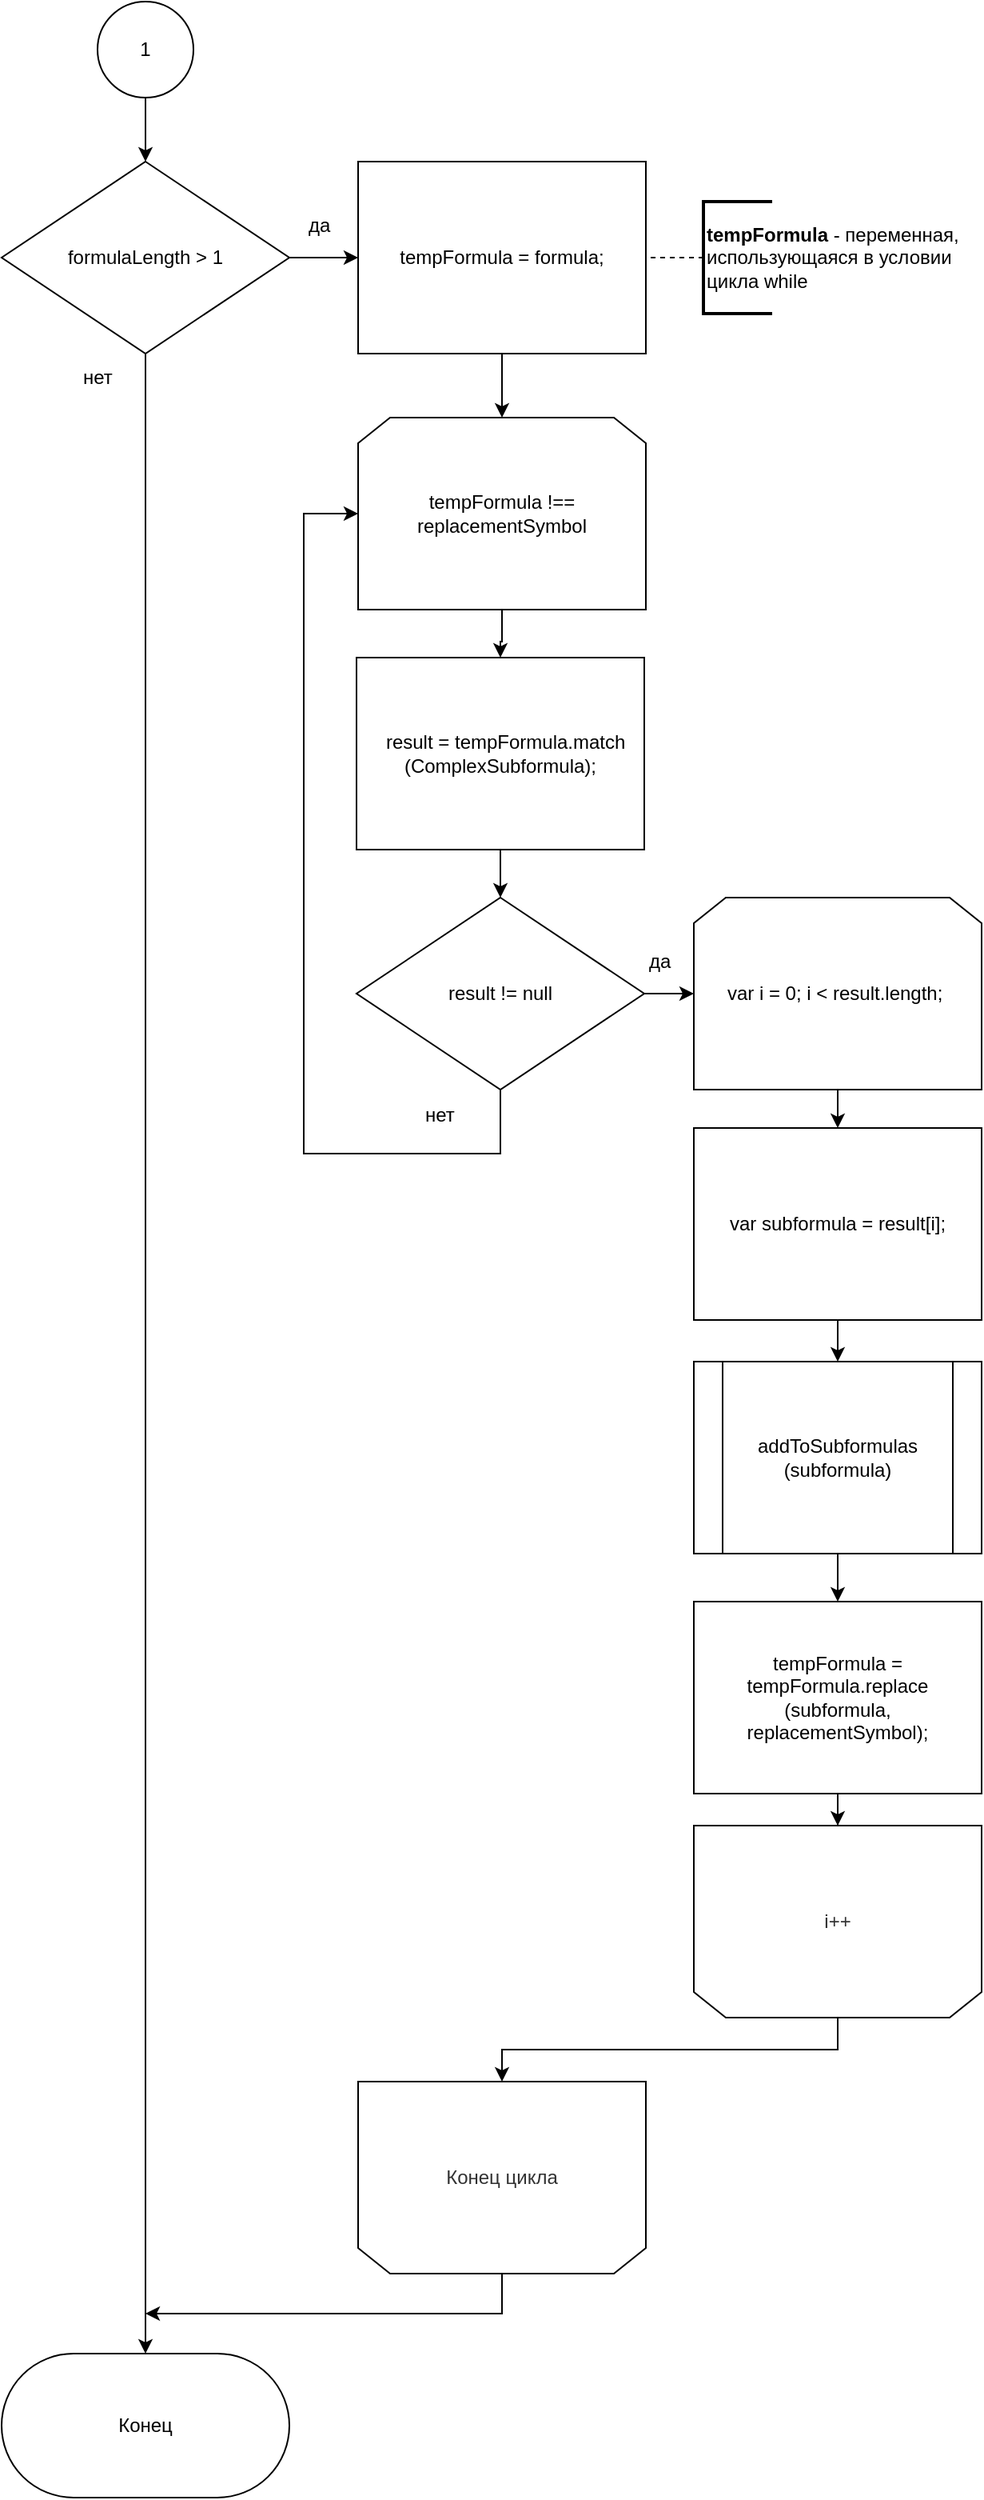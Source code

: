 <mxfile version="13.0.8" type="device"><diagram id="lY1E6hJqMKoJyT8YMkpp" name="Page-1"><mxGraphModel dx="1422" dy="762" grid="1" gridSize="10" guides="1" tooltips="1" connect="1" arrows="1" fold="1" page="1" pageScale="1" pageWidth="827" pageHeight="1169" math="0" shadow="0"><root><mxCell id="0"/><mxCell id="1" parent="0"/><mxCell id="kxo0n5YMQBHqNGOGvdxt-1" style="edgeStyle=orthogonalEdgeStyle;rounded=0;orthogonalLoop=1;jettySize=auto;html=1;" edge="1" parent="1" source="kxo0n5YMQBHqNGOGvdxt-3" target="kxo0n5YMQBHqNGOGvdxt-27"><mxGeometry relative="1" as="geometry"><Array as="points"><mxPoint x="180" y="1210"/><mxPoint x="180" y="1210"/></Array></mxGeometry></mxCell><mxCell id="kxo0n5YMQBHqNGOGvdxt-2" style="edgeStyle=orthogonalEdgeStyle;rounded=0;orthogonalLoop=1;jettySize=auto;html=1;entryX=0;entryY=0.5;entryDx=0;entryDy=0;" edge="1" parent="1" source="kxo0n5YMQBHqNGOGvdxt-3" target="kxo0n5YMQBHqNGOGvdxt-5"><mxGeometry relative="1" as="geometry"/></mxCell><mxCell id="kxo0n5YMQBHqNGOGvdxt-3" value="formulaLength &amp;gt; 1" style="strokeWidth=1;html=1;shape=mxgraph.flowchart.decision;whiteSpace=wrap;" vertex="1" parent="1"><mxGeometry x="90" y="600" width="180" height="120" as="geometry"/></mxCell><mxCell id="kxo0n5YMQBHqNGOGvdxt-4" style="edgeStyle=orthogonalEdgeStyle;rounded=0;orthogonalLoop=1;jettySize=auto;html=1;entryX=0.5;entryY=0;entryDx=0;entryDy=0;" edge="1" parent="1" source="kxo0n5YMQBHqNGOGvdxt-5" target="kxo0n5YMQBHqNGOGvdxt-10"><mxGeometry relative="1" as="geometry"/></mxCell><mxCell id="kxo0n5YMQBHqNGOGvdxt-5" value="&amp;nbsp;tempFormula = formula;&amp;nbsp;" style="rounded=0;whiteSpace=wrap;html=1;" vertex="1" parent="1"><mxGeometry x="313" y="600" width="180" height="120" as="geometry"/></mxCell><mxCell id="kxo0n5YMQBHqNGOGvdxt-6" value="" style="edgeStyle=orthogonalEdgeStyle;rounded=0;orthogonalLoop=1;jettySize=auto;html=1;endArrow=none;endFill=0;dashed=1;entryX=1;entryY=0.5;entryDx=0;entryDy=0;exitX=0;exitY=0.5;exitDx=0;exitDy=0;exitPerimeter=0;" edge="1" parent="1" source="kxo0n5YMQBHqNGOGvdxt-7" target="kxo0n5YMQBHqNGOGvdxt-5"><mxGeometry relative="1" as="geometry"><mxPoint x="479" y="660" as="sourcePoint"/><mxPoint x="489" y="660" as="targetPoint"/></mxGeometry></mxCell><mxCell id="kxo0n5YMQBHqNGOGvdxt-7" value="&lt;b&gt;tempFormula&amp;nbsp;&lt;/b&gt;- переменная,&lt;br&gt;использующаяся в условии&lt;br&gt;цикла while&lt;br&gt;" style="strokeWidth=2;html=1;shape=mxgraph.flowchart.annotation_1;align=left;pointerEvents=1" vertex="1" parent="1"><mxGeometry x="529" y="625" width="43" height="70" as="geometry"/></mxCell><mxCell id="kxo0n5YMQBHqNGOGvdxt-8" value="да" style="text;html=1;resizable=0;points=[];autosize=1;align=left;verticalAlign=top;spacingTop=-4;" vertex="1" parent="1"><mxGeometry x="280" y="630" width="30" height="20" as="geometry"/></mxCell><mxCell id="kxo0n5YMQBHqNGOGvdxt-9" value="" style="edgeStyle=orthogonalEdgeStyle;rounded=0;orthogonalLoop=1;jettySize=auto;html=1;endArrow=classic;endFill=1;" edge="1" parent="1" source="kxo0n5YMQBHqNGOGvdxt-10" target="kxo0n5YMQBHqNGOGvdxt-12"><mxGeometry relative="1" as="geometry"/></mxCell><mxCell id="kxo0n5YMQBHqNGOGvdxt-10" value="tempFormula !== replacementSymbol&lt;br&gt;" style="shape=loopLimit;whiteSpace=wrap;html=1;" vertex="1" parent="1"><mxGeometry x="313" y="760" width="180" height="120" as="geometry"/></mxCell><mxCell id="kxo0n5YMQBHqNGOGvdxt-11" value="" style="edgeStyle=orthogonalEdgeStyle;rounded=0;orthogonalLoop=1;jettySize=auto;html=1;endArrow=classic;endFill=1;" edge="1" parent="1" source="kxo0n5YMQBHqNGOGvdxt-12" target="kxo0n5YMQBHqNGOGvdxt-15"><mxGeometry relative="1" as="geometry"/></mxCell><mxCell id="kxo0n5YMQBHqNGOGvdxt-12" value="&amp;nbsp; result = tempFormula.match&lt;br&gt;(ComplexSubformula);" style="rounded=0;whiteSpace=wrap;html=1;" vertex="1" parent="1"><mxGeometry x="312" y="910" width="180" height="120" as="geometry"/></mxCell><mxCell id="kxo0n5YMQBHqNGOGvdxt-13" value="" style="edgeStyle=orthogonalEdgeStyle;rounded=0;orthogonalLoop=1;jettySize=auto;html=1;endArrow=classic;endFill=1;" edge="1" parent="1" source="kxo0n5YMQBHqNGOGvdxt-15" target="kxo0n5YMQBHqNGOGvdxt-17"><mxGeometry relative="1" as="geometry"/></mxCell><mxCell id="kxo0n5YMQBHqNGOGvdxt-14" style="edgeStyle=orthogonalEdgeStyle;rounded=0;orthogonalLoop=1;jettySize=auto;html=1;endArrow=classic;endFill=1;exitX=0.5;exitY=1;exitDx=0;exitDy=0;exitPerimeter=0;entryX=0;entryY=0.5;entryDx=0;entryDy=0;" edge="1" parent="1" source="kxo0n5YMQBHqNGOGvdxt-15" target="kxo0n5YMQBHqNGOGvdxt-10"><mxGeometry relative="1" as="geometry"><mxPoint x="112" y="996" as="targetPoint"/><mxPoint x="35" y="1246" as="sourcePoint"/><Array as="points"><mxPoint x="402" y="1220"/><mxPoint x="279" y="1220"/><mxPoint x="279" y="820"/></Array></mxGeometry></mxCell><mxCell id="kxo0n5YMQBHqNGOGvdxt-15" value="result != null" style="strokeWidth=1;html=1;shape=mxgraph.flowchart.decision;whiteSpace=wrap;" vertex="1" parent="1"><mxGeometry x="312" y="1060" width="180" height="120" as="geometry"/></mxCell><mxCell id="kxo0n5YMQBHqNGOGvdxt-16" value="" style="edgeStyle=orthogonalEdgeStyle;rounded=0;orthogonalLoop=1;jettySize=auto;html=1;endArrow=classic;endFill=1;" edge="1" parent="1" source="kxo0n5YMQBHqNGOGvdxt-17" target="kxo0n5YMQBHqNGOGvdxt-20"><mxGeometry relative="1" as="geometry"/></mxCell><mxCell id="kxo0n5YMQBHqNGOGvdxt-17" value="var i = 0; i &amp;lt; result.length;&amp;nbsp;" style="shape=loopLimit;whiteSpace=wrap;html=1;" vertex="1" parent="1"><mxGeometry x="523" y="1060" width="180" height="120" as="geometry"/></mxCell><mxCell id="kxo0n5YMQBHqNGOGvdxt-18" value="да" style="text;html=1;resizable=0;points=[];autosize=1;align=left;verticalAlign=top;spacingTop=-4;" vertex="1" parent="1"><mxGeometry x="493" y="1090" width="30" height="20" as="geometry"/></mxCell><mxCell id="kxo0n5YMQBHqNGOGvdxt-19" value="" style="edgeStyle=orthogonalEdgeStyle;rounded=0;orthogonalLoop=1;jettySize=auto;html=1;endArrow=classic;endFill=1;" edge="1" parent="1" source="kxo0n5YMQBHqNGOGvdxt-20" target="kxo0n5YMQBHqNGOGvdxt-22"><mxGeometry relative="1" as="geometry"/></mxCell><mxCell id="kxo0n5YMQBHqNGOGvdxt-20" value="var subformula = result[i];" style="rounded=0;whiteSpace=wrap;html=1;" vertex="1" parent="1"><mxGeometry x="523" y="1204" width="180" height="120" as="geometry"/></mxCell><mxCell id="kxo0n5YMQBHqNGOGvdxt-21" value="" style="edgeStyle=orthogonalEdgeStyle;rounded=0;orthogonalLoop=1;jettySize=auto;html=1;endArrow=classic;endFill=1;" edge="1" parent="1" source="kxo0n5YMQBHqNGOGvdxt-22" target="kxo0n5YMQBHqNGOGvdxt-24"><mxGeometry relative="1" as="geometry"/></mxCell><mxCell id="kxo0n5YMQBHqNGOGvdxt-22" value="&lt;div style=&quot;text-align: center&quot;&gt;&lt;span&gt;addToSubformulas&lt;/span&gt;&lt;/div&gt;&lt;div style=&quot;text-align: center&quot;&gt;&lt;span&gt;(subformula)&lt;/span&gt;&lt;/div&gt;" style="shape=process;whiteSpace=wrap;html=1;backgroundOutline=1;strokeWidth=1;align=center;verticalAlign=middle;" vertex="1" parent="1"><mxGeometry x="523" y="1350" width="180" height="120" as="geometry"/></mxCell><mxCell id="kxo0n5YMQBHqNGOGvdxt-23" value="" style="edgeStyle=orthogonalEdgeStyle;rounded=0;orthogonalLoop=1;jettySize=auto;html=1;endArrow=classic;endFill=1;" edge="1" parent="1" source="kxo0n5YMQBHqNGOGvdxt-24" target="kxo0n5YMQBHqNGOGvdxt-26"><mxGeometry relative="1" as="geometry"/></mxCell><mxCell id="kxo0n5YMQBHqNGOGvdxt-24" value="tempFormula = tempFormula.replace&lt;br&gt;(subformula, replacementSymbol);" style="rounded=0;whiteSpace=wrap;html=1;strokeWidth=1;align=center;" vertex="1" parent="1"><mxGeometry x="523" y="1500" width="180" height="120" as="geometry"/></mxCell><mxCell id="kxo0n5YMQBHqNGOGvdxt-25" style="edgeStyle=orthogonalEdgeStyle;rounded=0;orthogonalLoop=1;jettySize=auto;html=1;endArrow=classic;endFill=1;exitX=0.5;exitY=1;exitDx=0;exitDy=0;" edge="1" parent="1" source="kxo0n5YMQBHqNGOGvdxt-26" target="kxo0n5YMQBHqNGOGvdxt-29"><mxGeometry relative="1" as="geometry"/></mxCell><mxCell id="kxo0n5YMQBHqNGOGvdxt-26" value="i++" style="shape=loopLimit;whiteSpace=wrap;html=1;rotation=0;textOpacity=80;direction=east;flipH=0;flipV=1;" vertex="1" parent="1"><mxGeometry x="523" y="1640" width="180" height="120" as="geometry"/></mxCell><mxCell id="kxo0n5YMQBHqNGOGvdxt-27" value="Конец&lt;br&gt;" style="whiteSpace=wrap;html=1;rounded=1;arcSize=50;align=center;verticalAlign=middle;container=1;recursiveResize=0;strokeWidth=1;autosize=1;spacing=4;treeFolding=1;" vertex="1" parent="1"><mxGeometry x="90" y="1970" width="180" height="90" as="geometry"/></mxCell><mxCell id="kxo0n5YMQBHqNGOGvdxt-28" value="" style="edgeStyle=orthogonalEdgeStyle;rounded=0;orthogonalLoop=1;jettySize=auto;html=1;endArrow=classic;endFill=1;exitX=0.5;exitY=1;exitDx=0;exitDy=0;" edge="1" parent="1" source="kxo0n5YMQBHqNGOGvdxt-29"><mxGeometry relative="1" as="geometry"><mxPoint x="180" y="1945" as="targetPoint"/><Array as="points"><mxPoint x="403" y="1945"/></Array></mxGeometry></mxCell><mxCell id="kxo0n5YMQBHqNGOGvdxt-29" value="Конец цикла" style="shape=loopLimit;whiteSpace=wrap;html=1;rotation=0;textOpacity=80;direction=east;flipH=0;flipV=1;" vertex="1" parent="1"><mxGeometry x="313" y="1800" width="180" height="120" as="geometry"/></mxCell><mxCell id="kxo0n5YMQBHqNGOGvdxt-30" value="нет" style="text;html=1;resizable=0;points=[];autosize=1;align=left;verticalAlign=top;spacingTop=-4;" vertex="1" parent="1"><mxGeometry x="353" y="1186" width="30" height="20" as="geometry"/></mxCell><mxCell id="kxo0n5YMQBHqNGOGvdxt-31" value="нет" style="text;html=1;resizable=0;points=[];autosize=1;align=left;verticalAlign=top;spacingTop=-4;" vertex="1" parent="1"><mxGeometry x="139" y="725" width="30" height="20" as="geometry"/></mxCell><mxCell id="kxo0n5YMQBHqNGOGvdxt-32" style="edgeStyle=orthogonalEdgeStyle;rounded=0;orthogonalLoop=1;jettySize=auto;html=1;" edge="1" parent="1" source="kxo0n5YMQBHqNGOGvdxt-33" target="kxo0n5YMQBHqNGOGvdxt-3"><mxGeometry relative="1" as="geometry"/></mxCell><mxCell id="kxo0n5YMQBHqNGOGvdxt-33" value="1" style="ellipse;whiteSpace=wrap;html=1;aspect=fixed;" vertex="1" parent="1"><mxGeometry x="150" y="500" width="60" height="60" as="geometry"/></mxCell></root></mxGraphModel></diagram></mxfile>
